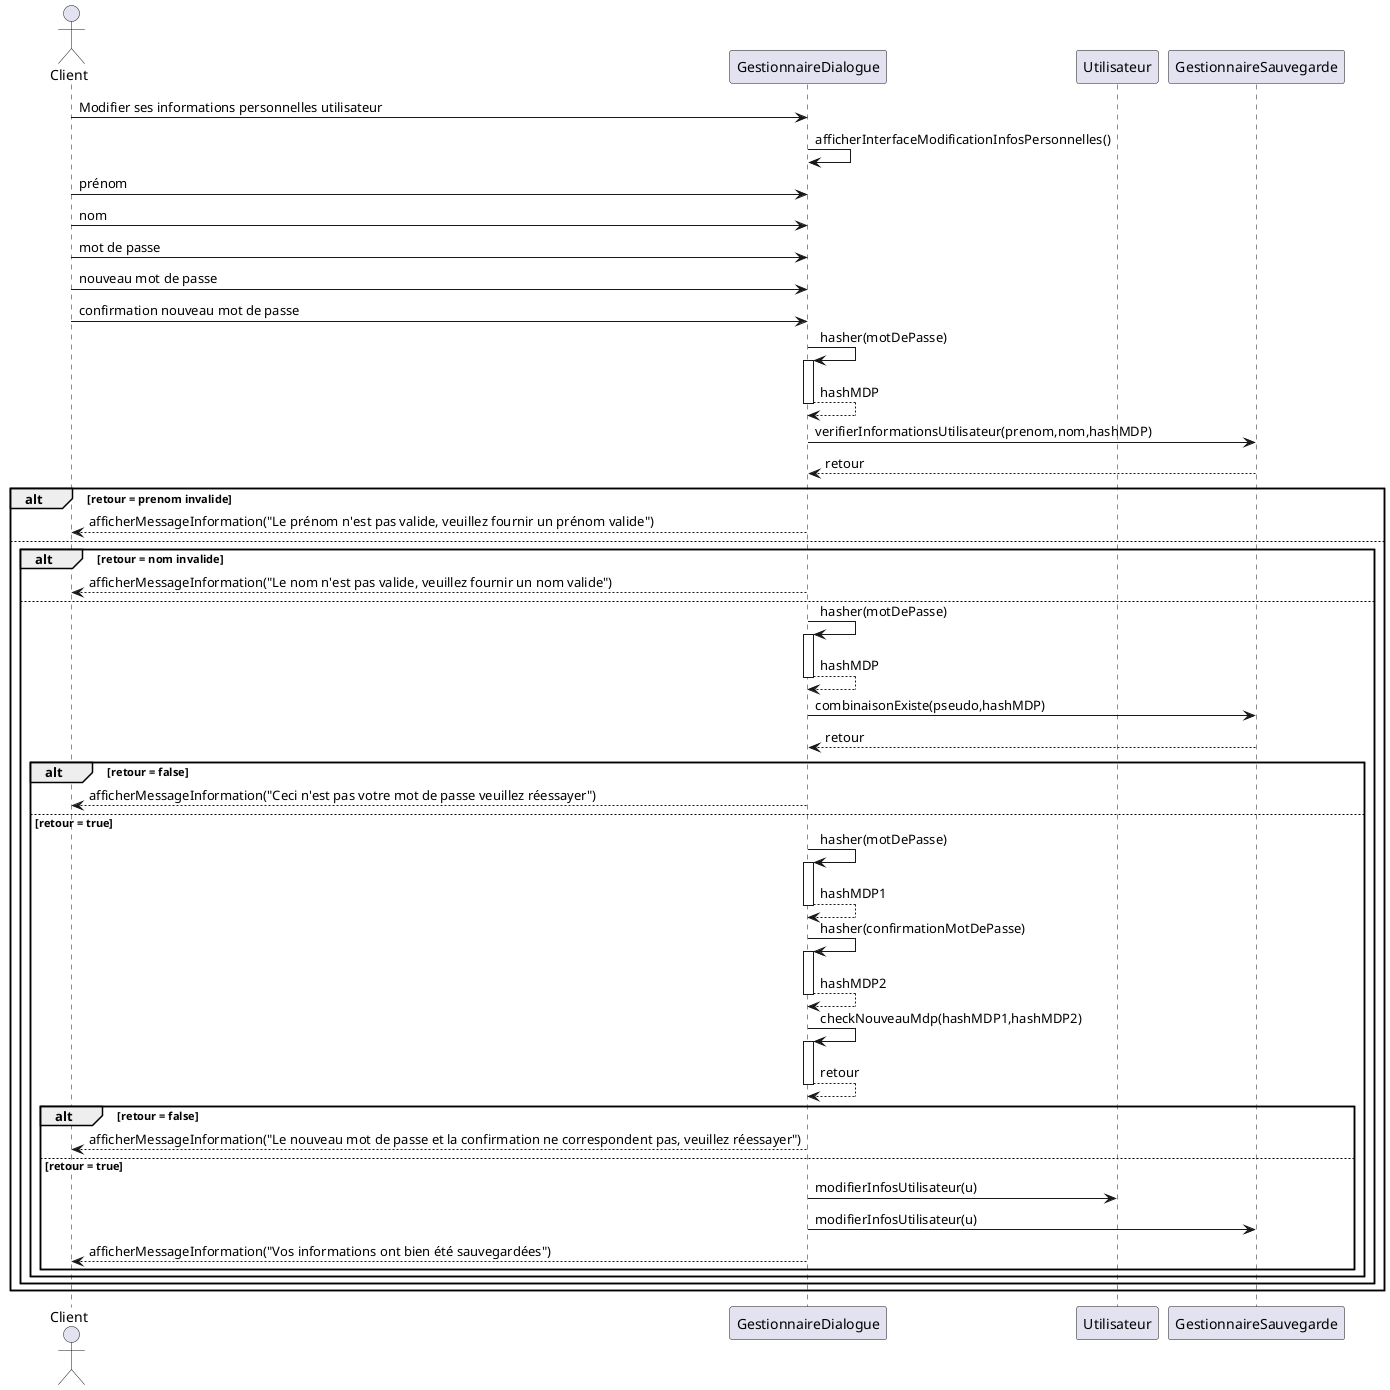 @startuml Modifier infos personnelles
actor "Client" as user
participant GestionnaireDialogue as gd
participant Utilisateur as u
participant GestionnaireSauvegarde as gs

user -> gd : Modifier ses informations personnelles utilisateur
gd 	-> 	gd : afficherInterfaceModificationInfosPersonnelles()
user 	-> 	gd : prénom
user 	-> 	gd : nom
user 	-> 	gd : mot de passe
user 	-> 	gd : nouveau mot de passe
user 	-> 	gd : confirmation nouveau mot de passe
gd 	-> gd ++: hasher(motDePasse)
gd 	--> gd --: hashMDP
gd 	-> 	gs : verifierInformationsUtilisateur(prenom,nom,hashMDP)
gs 	--> 	gd : retour
alt retour = prenom invalide
user 	<-- 	gd : afficherMessageInformation("Le prénom n'est pas valide, veuillez fournir un prénom valide")
else
alt retour = nom invalide
user 	<-- 	gd : afficherMessageInformation("Le nom n'est pas valide, veuillez fournir un nom valide")
else
gd 	-> gd ++: hasher(motDePasse)
gd 	--> gd --: hashMDP
gd -> gs : combinaisonExiste(pseudo,hashMDP)
gs --> gd : retour
alt retour = false
user 	<-- 	gd : afficherMessageInformation("Ceci n'est pas votre mot de passe veuillez réessayer")
else retour = true
gd 	-> gd ++: hasher(motDePasse)
gd 	--> gd --: hashMDP1
gd 	-> gd ++: hasher(confirmationMotDePasse)
gd 	--> gd --: hashMDP2
gd 	-> 	gd ++: checkNouveauMdp(hashMDP1,hashMDP2)
gd --> gd --: retour 
alt retour = false
user 	<-- 	gd : afficherMessageInformation("Le nouveau mot de passe et la confirmation ne correspondent pas, veuillez réessayer")
else retour = true
gd 	-> 	u : modifierInfosUtilisateur(u)
gd 	-> 	gs : modifierInfosUtilisateur(u)
user 	<-- 	gd : afficherMessageInformation("Vos informations ont bien été sauvegardées")
end
end
end
end
@enduml
